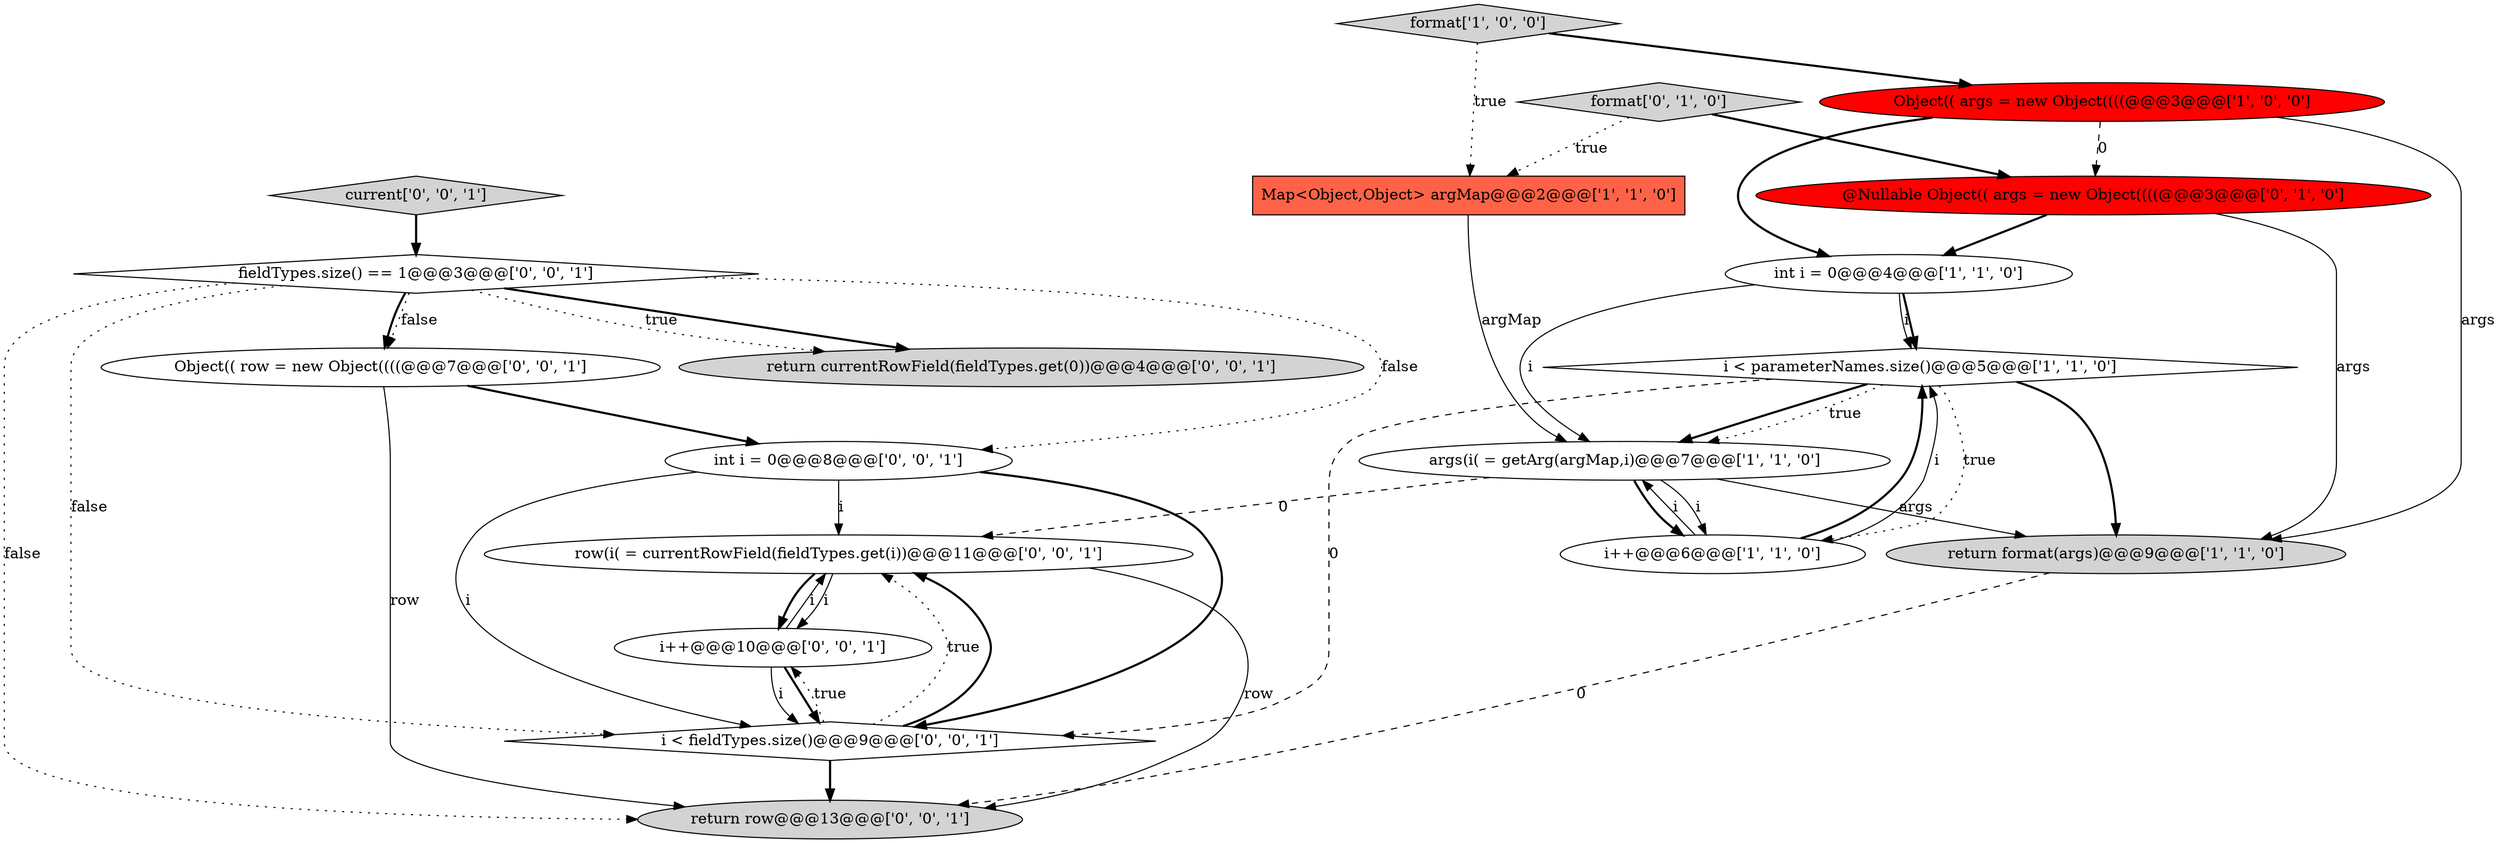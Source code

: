 digraph {
4 [style = filled, label = "return format(args)@@@9@@@['1', '1', '0']", fillcolor = lightgray, shape = ellipse image = "AAA0AAABBB1BBB"];
9 [style = filled, label = "@Nullable Object(( args = new Object((((@@@3@@@['0', '1', '0']", fillcolor = red, shape = ellipse image = "AAA1AAABBB2BBB"];
12 [style = filled, label = "current['0', '0', '1']", fillcolor = lightgray, shape = diamond image = "AAA0AAABBB3BBB"];
15 [style = filled, label = "int i = 0@@@8@@@['0', '0', '1']", fillcolor = white, shape = ellipse image = "AAA0AAABBB3BBB"];
1 [style = filled, label = "i < parameterNames.size()@@@5@@@['1', '1', '0']", fillcolor = white, shape = diamond image = "AAA0AAABBB1BBB"];
6 [style = filled, label = "Object(( args = new Object((((@@@3@@@['1', '0', '0']", fillcolor = red, shape = ellipse image = "AAA1AAABBB1BBB"];
11 [style = filled, label = "i++@@@10@@@['0', '0', '1']", fillcolor = white, shape = ellipse image = "AAA0AAABBB3BBB"];
13 [style = filled, label = "return currentRowField(fieldTypes.get(0))@@@4@@@['0', '0', '1']", fillcolor = lightgray, shape = ellipse image = "AAA0AAABBB3BBB"];
14 [style = filled, label = "row(i( = currentRowField(fieldTypes.get(i))@@@11@@@['0', '0', '1']", fillcolor = white, shape = ellipse image = "AAA0AAABBB3BBB"];
17 [style = filled, label = "i < fieldTypes.size()@@@9@@@['0', '0', '1']", fillcolor = white, shape = diamond image = "AAA0AAABBB3BBB"];
2 [style = filled, label = "Map<Object,Object> argMap@@@2@@@['1', '1', '0']", fillcolor = tomato, shape = box image = "AAA0AAABBB1BBB"];
16 [style = filled, label = "fieldTypes.size() == 1@@@3@@@['0', '0', '1']", fillcolor = white, shape = diamond image = "AAA0AAABBB3BBB"];
18 [style = filled, label = "Object(( row = new Object((((@@@7@@@['0', '0', '1']", fillcolor = white, shape = ellipse image = "AAA0AAABBB3BBB"];
5 [style = filled, label = "int i = 0@@@4@@@['1', '1', '0']", fillcolor = white, shape = ellipse image = "AAA0AAABBB1BBB"];
0 [style = filled, label = "format['1', '0', '0']", fillcolor = lightgray, shape = diamond image = "AAA0AAABBB1BBB"];
7 [style = filled, label = "args(i( = getArg(argMap,i)@@@7@@@['1', '1', '0']", fillcolor = white, shape = ellipse image = "AAA0AAABBB1BBB"];
10 [style = filled, label = "return row@@@13@@@['0', '0', '1']", fillcolor = lightgray, shape = ellipse image = "AAA0AAABBB3BBB"];
3 [style = filled, label = "i++@@@6@@@['1', '1', '0']", fillcolor = white, shape = ellipse image = "AAA0AAABBB1BBB"];
8 [style = filled, label = "format['0', '1', '0']", fillcolor = lightgray, shape = diamond image = "AAA0AAABBB2BBB"];
16->10 [style = dotted, label="false"];
17->10 [style = bold, label=""];
7->4 [style = solid, label="args"];
15->14 [style = solid, label="i"];
1->4 [style = bold, label=""];
16->13 [style = bold, label=""];
16->18 [style = bold, label=""];
3->1 [style = bold, label=""];
16->13 [style = dotted, label="true"];
7->3 [style = solid, label="i"];
0->6 [style = bold, label=""];
8->2 [style = dotted, label="true"];
16->18 [style = dotted, label="false"];
16->15 [style = dotted, label="false"];
11->17 [style = solid, label="i"];
7->14 [style = dashed, label="0"];
3->7 [style = solid, label="i"];
6->9 [style = dashed, label="0"];
14->11 [style = solid, label="i"];
18->15 [style = bold, label=""];
17->14 [style = dotted, label="true"];
5->7 [style = solid, label="i"];
3->1 [style = solid, label="i"];
12->16 [style = bold, label=""];
18->10 [style = solid, label="row"];
14->10 [style = solid, label="row"];
5->1 [style = solid, label="i"];
1->7 [style = bold, label=""];
7->3 [style = bold, label=""];
1->3 [style = dotted, label="true"];
1->7 [style = dotted, label="true"];
15->17 [style = solid, label="i"];
5->1 [style = bold, label=""];
6->5 [style = bold, label=""];
15->17 [style = bold, label=""];
1->17 [style = dashed, label="0"];
17->14 [style = bold, label=""];
11->14 [style = solid, label="i"];
8->9 [style = bold, label=""];
9->5 [style = bold, label=""];
11->17 [style = bold, label=""];
6->4 [style = solid, label="args"];
0->2 [style = dotted, label="true"];
9->4 [style = solid, label="args"];
4->10 [style = dashed, label="0"];
14->11 [style = bold, label=""];
16->17 [style = dotted, label="false"];
2->7 [style = solid, label="argMap"];
17->11 [style = dotted, label="true"];
}
